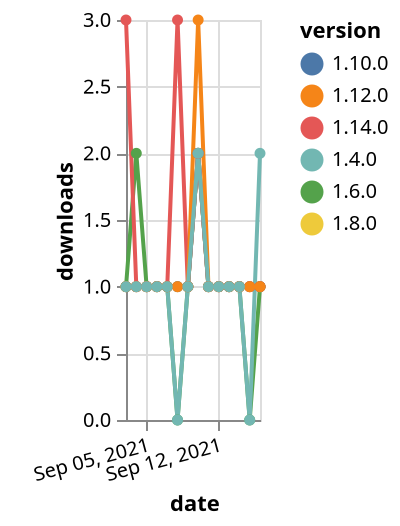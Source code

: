 {"$schema": "https://vega.github.io/schema/vega-lite/v5.json", "description": "A simple bar chart with embedded data.", "data": {"values": [{"date": "2021-09-03", "total": 213, "delta": 1, "version": "1.6.0"}, {"date": "2021-09-04", "total": 215, "delta": 2, "version": "1.6.0"}, {"date": "2021-09-05", "total": 216, "delta": 1, "version": "1.6.0"}, {"date": "2021-09-06", "total": 217, "delta": 1, "version": "1.6.0"}, {"date": "2021-09-07", "total": 218, "delta": 1, "version": "1.6.0"}, {"date": "2021-09-08", "total": 218, "delta": 0, "version": "1.6.0"}, {"date": "2021-09-09", "total": 219, "delta": 1, "version": "1.6.0"}, {"date": "2021-09-10", "total": 221, "delta": 2, "version": "1.6.0"}, {"date": "2021-09-11", "total": 222, "delta": 1, "version": "1.6.0"}, {"date": "2021-09-12", "total": 223, "delta": 1, "version": "1.6.0"}, {"date": "2021-09-13", "total": 224, "delta": 1, "version": "1.6.0"}, {"date": "2021-09-14", "total": 225, "delta": 1, "version": "1.6.0"}, {"date": "2021-09-15", "total": 225, "delta": 0, "version": "1.6.0"}, {"date": "2021-09-16", "total": 226, "delta": 1, "version": "1.6.0"}, {"date": "2021-09-03", "total": 203, "delta": 1, "version": "1.8.0"}, {"date": "2021-09-04", "total": 204, "delta": 1, "version": "1.8.0"}, {"date": "2021-09-05", "total": 205, "delta": 1, "version": "1.8.0"}, {"date": "2021-09-06", "total": 206, "delta": 1, "version": "1.8.0"}, {"date": "2021-09-07", "total": 207, "delta": 1, "version": "1.8.0"}, {"date": "2021-09-08", "total": 208, "delta": 1, "version": "1.8.0"}, {"date": "2021-09-09", "total": 209, "delta": 1, "version": "1.8.0"}, {"date": "2021-09-10", "total": 211, "delta": 2, "version": "1.8.0"}, {"date": "2021-09-11", "total": 212, "delta": 1, "version": "1.8.0"}, {"date": "2021-09-12", "total": 213, "delta": 1, "version": "1.8.0"}, {"date": "2021-09-13", "total": 214, "delta": 1, "version": "1.8.0"}, {"date": "2021-09-14", "total": 215, "delta": 1, "version": "1.8.0"}, {"date": "2021-09-15", "total": 216, "delta": 1, "version": "1.8.0"}, {"date": "2021-09-16", "total": 217, "delta": 1, "version": "1.8.0"}, {"date": "2021-09-03", "total": 169, "delta": 1, "version": "1.10.0"}, {"date": "2021-09-04", "total": 170, "delta": 1, "version": "1.10.0"}, {"date": "2021-09-05", "total": 171, "delta": 1, "version": "1.10.0"}, {"date": "2021-09-06", "total": 172, "delta": 1, "version": "1.10.0"}, {"date": "2021-09-07", "total": 173, "delta": 1, "version": "1.10.0"}, {"date": "2021-09-08", "total": 174, "delta": 1, "version": "1.10.0"}, {"date": "2021-09-09", "total": 175, "delta": 1, "version": "1.10.0"}, {"date": "2021-09-10", "total": 177, "delta": 2, "version": "1.10.0"}, {"date": "2021-09-11", "total": 178, "delta": 1, "version": "1.10.0"}, {"date": "2021-09-12", "total": 179, "delta": 1, "version": "1.10.0"}, {"date": "2021-09-13", "total": 180, "delta": 1, "version": "1.10.0"}, {"date": "2021-09-14", "total": 181, "delta": 1, "version": "1.10.0"}, {"date": "2021-09-15", "total": 182, "delta": 1, "version": "1.10.0"}, {"date": "2021-09-16", "total": 183, "delta": 1, "version": "1.10.0"}, {"date": "2021-09-03", "total": 128, "delta": 3, "version": "1.14.0"}, {"date": "2021-09-04", "total": 129, "delta": 1, "version": "1.14.0"}, {"date": "2021-09-05", "total": 130, "delta": 1, "version": "1.14.0"}, {"date": "2021-09-06", "total": 131, "delta": 1, "version": "1.14.0"}, {"date": "2021-09-07", "total": 132, "delta": 1, "version": "1.14.0"}, {"date": "2021-09-08", "total": 135, "delta": 3, "version": "1.14.0"}, {"date": "2021-09-09", "total": 136, "delta": 1, "version": "1.14.0"}, {"date": "2021-09-10", "total": 138, "delta": 2, "version": "1.14.0"}, {"date": "2021-09-11", "total": 139, "delta": 1, "version": "1.14.0"}, {"date": "2021-09-12", "total": 140, "delta": 1, "version": "1.14.0"}, {"date": "2021-09-13", "total": 141, "delta": 1, "version": "1.14.0"}, {"date": "2021-09-14", "total": 142, "delta": 1, "version": "1.14.0"}, {"date": "2021-09-15", "total": 143, "delta": 1, "version": "1.14.0"}, {"date": "2021-09-16", "total": 144, "delta": 1, "version": "1.14.0"}, {"date": "2021-09-03", "total": 193, "delta": 1, "version": "1.12.0"}, {"date": "2021-09-04", "total": 194, "delta": 1, "version": "1.12.0"}, {"date": "2021-09-05", "total": 195, "delta": 1, "version": "1.12.0"}, {"date": "2021-09-06", "total": 196, "delta": 1, "version": "1.12.0"}, {"date": "2021-09-07", "total": 197, "delta": 1, "version": "1.12.0"}, {"date": "2021-09-08", "total": 198, "delta": 1, "version": "1.12.0"}, {"date": "2021-09-09", "total": 199, "delta": 1, "version": "1.12.0"}, {"date": "2021-09-10", "total": 202, "delta": 3, "version": "1.12.0"}, {"date": "2021-09-11", "total": 203, "delta": 1, "version": "1.12.0"}, {"date": "2021-09-12", "total": 204, "delta": 1, "version": "1.12.0"}, {"date": "2021-09-13", "total": 205, "delta": 1, "version": "1.12.0"}, {"date": "2021-09-14", "total": 206, "delta": 1, "version": "1.12.0"}, {"date": "2021-09-15", "total": 207, "delta": 1, "version": "1.12.0"}, {"date": "2021-09-16", "total": 208, "delta": 1, "version": "1.12.0"}, {"date": "2021-09-03", "total": 253, "delta": 1, "version": "1.4.0"}, {"date": "2021-09-04", "total": 254, "delta": 1, "version": "1.4.0"}, {"date": "2021-09-05", "total": 255, "delta": 1, "version": "1.4.0"}, {"date": "2021-09-06", "total": 256, "delta": 1, "version": "1.4.0"}, {"date": "2021-09-07", "total": 257, "delta": 1, "version": "1.4.0"}, {"date": "2021-09-08", "total": 257, "delta": 0, "version": "1.4.0"}, {"date": "2021-09-09", "total": 258, "delta": 1, "version": "1.4.0"}, {"date": "2021-09-10", "total": 260, "delta": 2, "version": "1.4.0"}, {"date": "2021-09-11", "total": 261, "delta": 1, "version": "1.4.0"}, {"date": "2021-09-12", "total": 262, "delta": 1, "version": "1.4.0"}, {"date": "2021-09-13", "total": 263, "delta": 1, "version": "1.4.0"}, {"date": "2021-09-14", "total": 264, "delta": 1, "version": "1.4.0"}, {"date": "2021-09-15", "total": 264, "delta": 0, "version": "1.4.0"}, {"date": "2021-09-16", "total": 266, "delta": 2, "version": "1.4.0"}]}, "width": "container", "mark": {"type": "line", "point": {"filled": true}}, "encoding": {"x": {"field": "date", "type": "temporal", "timeUnit": "yearmonthdate", "title": "date", "axis": {"labelAngle": -15}}, "y": {"field": "delta", "type": "quantitative", "title": "downloads"}, "color": {"field": "version", "type": "nominal"}, "tooltip": {"field": "delta"}}}